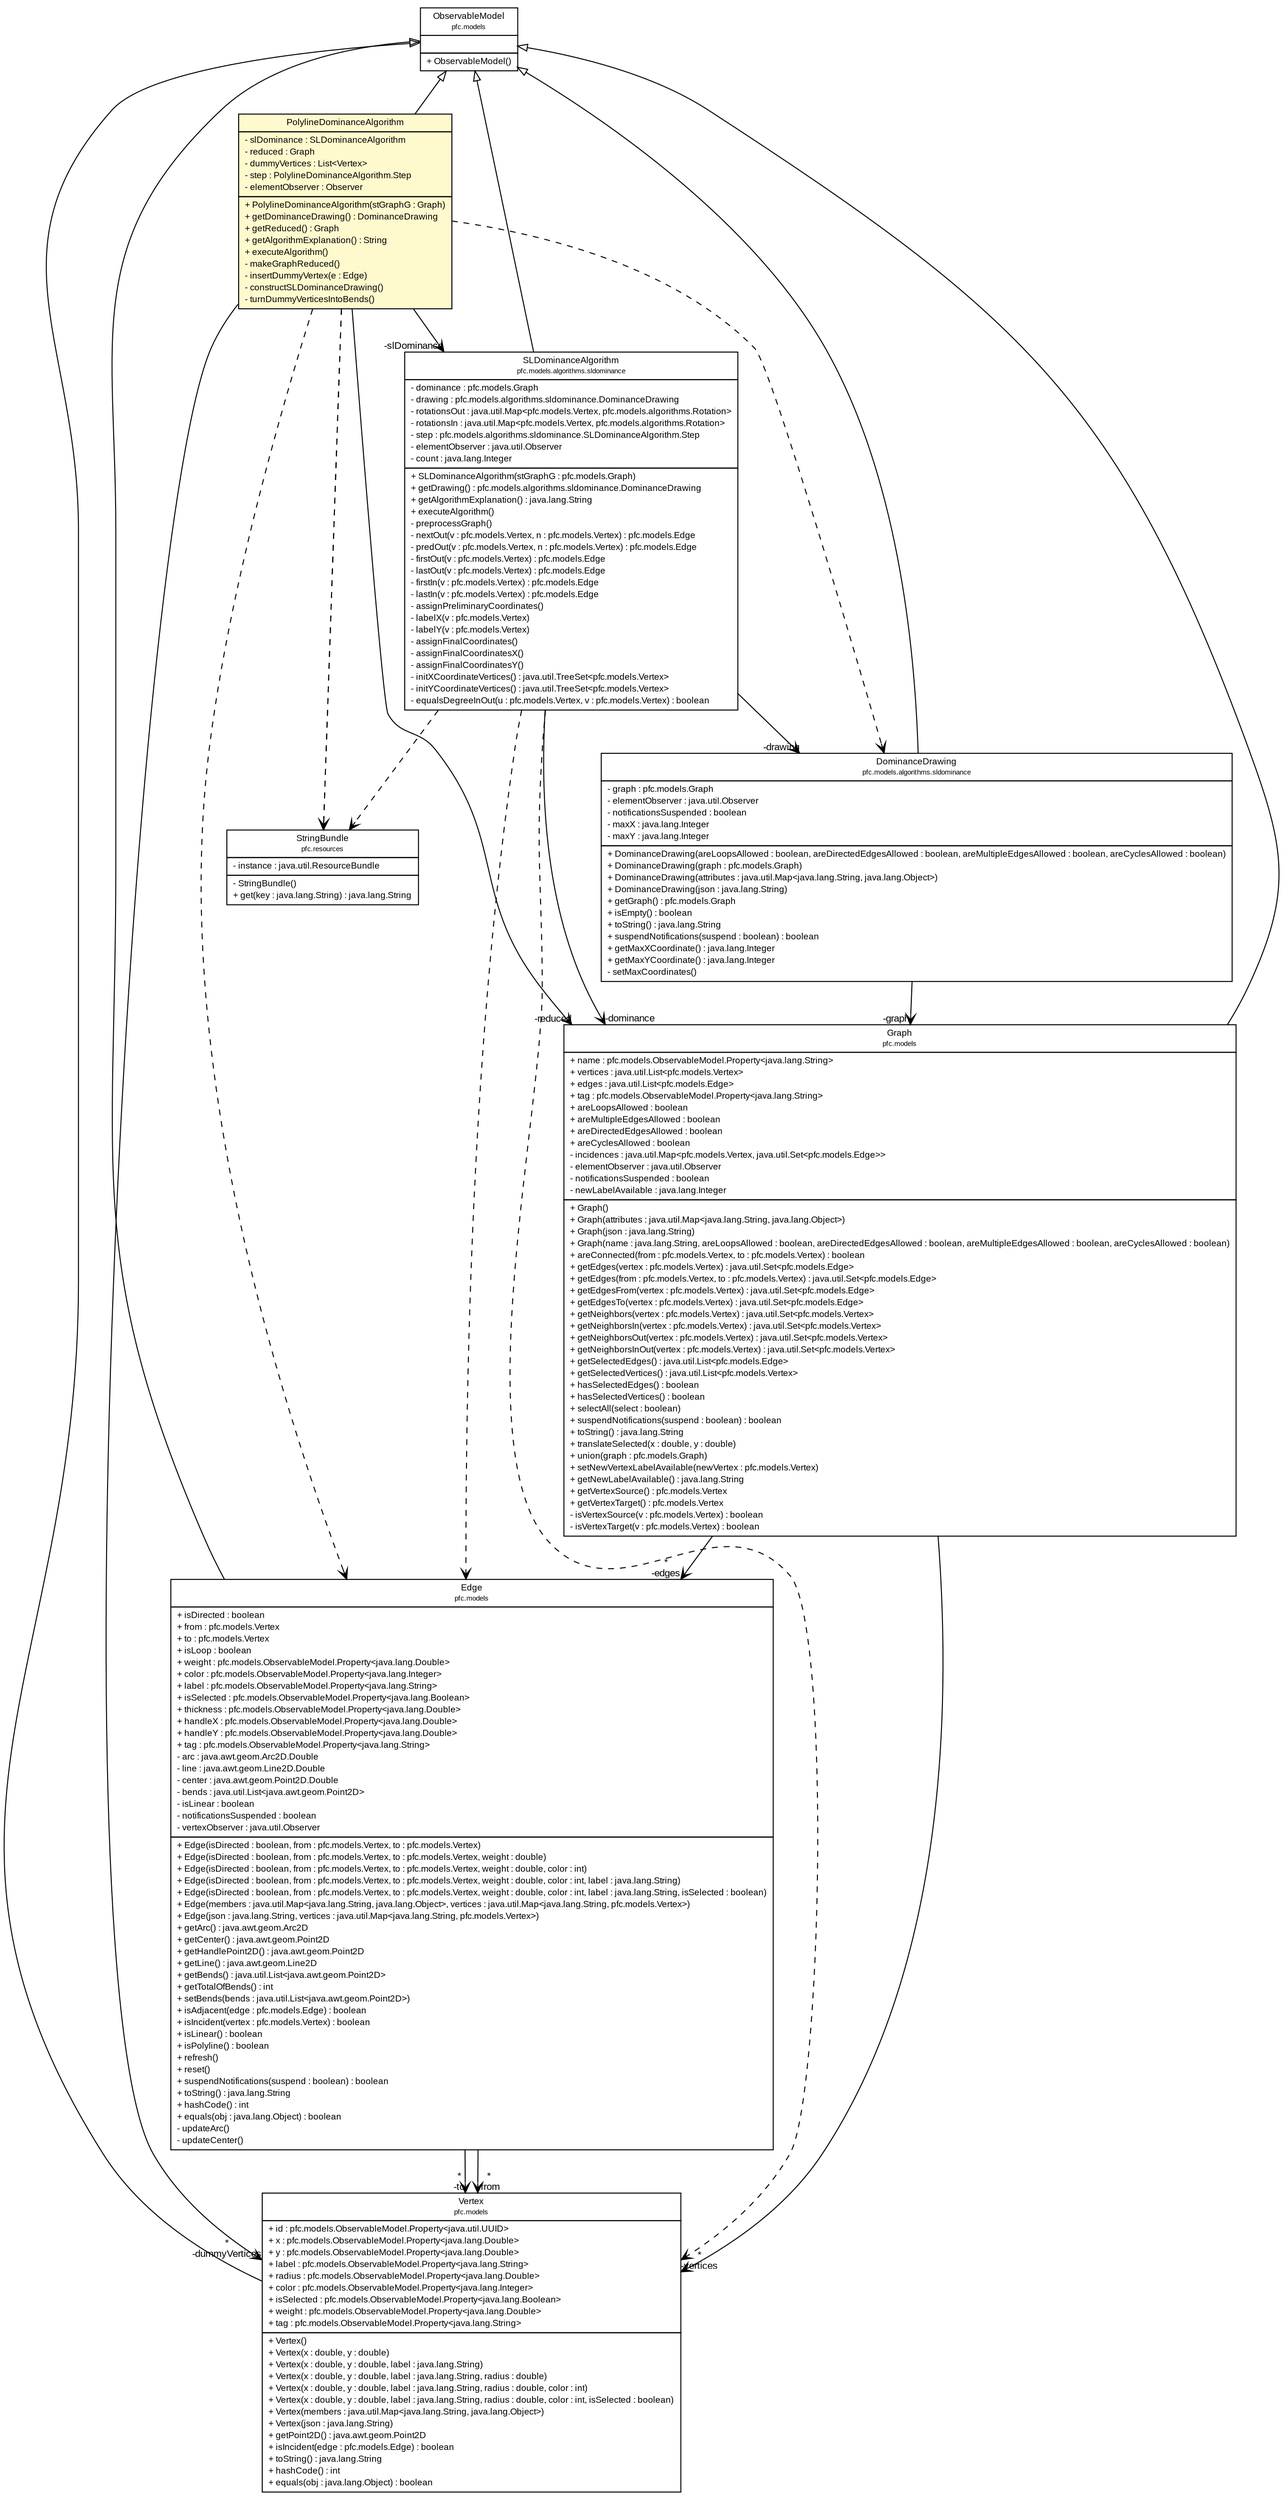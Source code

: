#!/usr/local/bin/dot
#
# Class diagram 
# Generated by UMLGraph version R5_6 (http://www.umlgraph.org/)
#

digraph G {
	edge [fontname="arial",fontsize=10,labelfontname="arial",labelfontsize=10];
	node [fontname="arial",fontsize=10,shape=plaintext];
	nodesep=0.25;
	ranksep=0.5;
	// pfc.models.Vertex
	c12594 [label=<<table title="pfc.models.Vertex" border="0" cellborder="1" cellspacing="0" cellpadding="2" port="p" href="../../Vertex.html">
		<tr><td><table border="0" cellspacing="0" cellpadding="1">
<tr><td align="center" balign="center"> Vertex </td></tr>
<tr><td align="center" balign="center"><font point-size="7.0"> pfc.models </font></td></tr>
		</table></td></tr>
		<tr><td><table border="0" cellspacing="0" cellpadding="1">
<tr><td align="left" balign="left"> + id : pfc.models.ObservableModel.Property&lt;java.util.UUID&gt; </td></tr>
<tr><td align="left" balign="left"> + x : pfc.models.ObservableModel.Property&lt;java.lang.Double&gt; </td></tr>
<tr><td align="left" balign="left"> + y : pfc.models.ObservableModel.Property&lt;java.lang.Double&gt; </td></tr>
<tr><td align="left" balign="left"> + label : pfc.models.ObservableModel.Property&lt;java.lang.String&gt; </td></tr>
<tr><td align="left" balign="left"> + radius : pfc.models.ObservableModel.Property&lt;java.lang.Double&gt; </td></tr>
<tr><td align="left" balign="left"> + color : pfc.models.ObservableModel.Property&lt;java.lang.Integer&gt; </td></tr>
<tr><td align="left" balign="left"> + isSelected : pfc.models.ObservableModel.Property&lt;java.lang.Boolean&gt; </td></tr>
<tr><td align="left" balign="left"> + weight : pfc.models.ObservableModel.Property&lt;java.lang.Double&gt; </td></tr>
<tr><td align="left" balign="left"> + tag : pfc.models.ObservableModel.Property&lt;java.lang.String&gt; </td></tr>
		</table></td></tr>
		<tr><td><table border="0" cellspacing="0" cellpadding="1">
<tr><td align="left" balign="left"> + Vertex() </td></tr>
<tr><td align="left" balign="left"> + Vertex(x : double, y : double) </td></tr>
<tr><td align="left" balign="left"> + Vertex(x : double, y : double, label : java.lang.String) </td></tr>
<tr><td align="left" balign="left"> + Vertex(x : double, y : double, label : java.lang.String, radius : double) </td></tr>
<tr><td align="left" balign="left"> + Vertex(x : double, y : double, label : java.lang.String, radius : double, color : int) </td></tr>
<tr><td align="left" balign="left"> + Vertex(x : double, y : double, label : java.lang.String, radius : double, color : int, isSelected : boolean) </td></tr>
<tr><td align="left" balign="left"> + Vertex(members : java.util.Map&lt;java.lang.String, java.lang.Object&gt;) </td></tr>
<tr><td align="left" balign="left"> + Vertex(json : java.lang.String) </td></tr>
<tr><td align="left" balign="left"> + getPoint2D() : java.awt.geom.Point2D </td></tr>
<tr><td align="left" balign="left"> + isIncident(edge : pfc.models.Edge) : boolean </td></tr>
<tr><td align="left" balign="left"> + toString() : java.lang.String </td></tr>
<tr><td align="left" balign="left"> + hashCode() : int </td></tr>
<tr><td align="left" balign="left"> + equals(obj : java.lang.Object) : boolean </td></tr>
		</table></td></tr>
		</table>>, URL="../../Vertex.html", fontname="arial", fontcolor="black", fontsize=9.0];
	// pfc.models.ObservableModel
	c12595 [label=<<table title="pfc.models.ObservableModel" border="0" cellborder="1" cellspacing="0" cellpadding="2" port="p" href="../../ObservableModel.html">
		<tr><td><table border="0" cellspacing="0" cellpadding="1">
<tr><td align="center" balign="center"> ObservableModel </td></tr>
<tr><td align="center" balign="center"><font point-size="7.0"> pfc.models </font></td></tr>
		</table></td></tr>
		<tr><td><table border="0" cellspacing="0" cellpadding="1">
<tr><td align="left" balign="left">  </td></tr>
		</table></td></tr>
		<tr><td><table border="0" cellspacing="0" cellpadding="1">
<tr><td align="left" balign="left"> + ObservableModel() </td></tr>
		</table></td></tr>
		</table>>, URL="../../ObservableModel.html", fontname="arial", fontcolor="black", fontsize=9.0];
	// pfc.models.Graph
	c12598 [label=<<table title="pfc.models.Graph" border="0" cellborder="1" cellspacing="0" cellpadding="2" port="p" href="../../Graph.html">
		<tr><td><table border="0" cellspacing="0" cellpadding="1">
<tr><td align="center" balign="center"> Graph </td></tr>
<tr><td align="center" balign="center"><font point-size="7.0"> pfc.models </font></td></tr>
		</table></td></tr>
		<tr><td><table border="0" cellspacing="0" cellpadding="1">
<tr><td align="left" balign="left"> + name : pfc.models.ObservableModel.Property&lt;java.lang.String&gt; </td></tr>
<tr><td align="left" balign="left"> + vertices : java.util.List&lt;pfc.models.Vertex&gt; </td></tr>
<tr><td align="left" balign="left"> + edges : java.util.List&lt;pfc.models.Edge&gt; </td></tr>
<tr><td align="left" balign="left"> + tag : pfc.models.ObservableModel.Property&lt;java.lang.String&gt; </td></tr>
<tr><td align="left" balign="left"> + areLoopsAllowed : boolean </td></tr>
<tr><td align="left" balign="left"> + areMultipleEdgesAllowed : boolean </td></tr>
<tr><td align="left" balign="left"> + areDirectedEdgesAllowed : boolean </td></tr>
<tr><td align="left" balign="left"> + areCyclesAllowed : boolean </td></tr>
<tr><td align="left" balign="left"> - incidences : java.util.Map&lt;pfc.models.Vertex, java.util.Set&lt;pfc.models.Edge&gt;&gt; </td></tr>
<tr><td align="left" balign="left"> - elementObserver : java.util.Observer </td></tr>
<tr><td align="left" balign="left"> - notificationsSuspended : boolean </td></tr>
<tr><td align="left" balign="left"> - newLabelAvailable : java.lang.Integer </td></tr>
		</table></td></tr>
		<tr><td><table border="0" cellspacing="0" cellpadding="1">
<tr><td align="left" balign="left"> + Graph() </td></tr>
<tr><td align="left" balign="left"> + Graph(attributes : java.util.Map&lt;java.lang.String, java.lang.Object&gt;) </td></tr>
<tr><td align="left" balign="left"> + Graph(json : java.lang.String) </td></tr>
<tr><td align="left" balign="left"> + Graph(name : java.lang.String, areLoopsAllowed : boolean, areDirectedEdgesAllowed : boolean, areMultipleEdgesAllowed : boolean, areCyclesAllowed : boolean) </td></tr>
<tr><td align="left" balign="left"> + areConnected(from : pfc.models.Vertex, to : pfc.models.Vertex) : boolean </td></tr>
<tr><td align="left" balign="left"> + getEdges(vertex : pfc.models.Vertex) : java.util.Set&lt;pfc.models.Edge&gt; </td></tr>
<tr><td align="left" balign="left"> + getEdges(from : pfc.models.Vertex, to : pfc.models.Vertex) : java.util.Set&lt;pfc.models.Edge&gt; </td></tr>
<tr><td align="left" balign="left"> + getEdgesFrom(vertex : pfc.models.Vertex) : java.util.Set&lt;pfc.models.Edge&gt; </td></tr>
<tr><td align="left" balign="left"> + getEdgesTo(vertex : pfc.models.Vertex) : java.util.Set&lt;pfc.models.Edge&gt; </td></tr>
<tr><td align="left" balign="left"> + getNeighbors(vertex : pfc.models.Vertex) : java.util.Set&lt;pfc.models.Vertex&gt; </td></tr>
<tr><td align="left" balign="left"> + getNeighborsIn(vertex : pfc.models.Vertex) : java.util.Set&lt;pfc.models.Vertex&gt; </td></tr>
<tr><td align="left" balign="left"> + getNeighborsOut(vertex : pfc.models.Vertex) : java.util.Set&lt;pfc.models.Vertex&gt; </td></tr>
<tr><td align="left" balign="left"> + getNeighborsInOut(vertex : pfc.models.Vertex) : java.util.Set&lt;pfc.models.Vertex&gt; </td></tr>
<tr><td align="left" balign="left"> + getSelectedEdges() : java.util.List&lt;pfc.models.Edge&gt; </td></tr>
<tr><td align="left" balign="left"> + getSelectedVertices() : java.util.List&lt;pfc.models.Vertex&gt; </td></tr>
<tr><td align="left" balign="left"> + hasSelectedEdges() : boolean </td></tr>
<tr><td align="left" balign="left"> + hasSelectedVertices() : boolean </td></tr>
<tr><td align="left" balign="left"> + selectAll(select : boolean) </td></tr>
<tr><td align="left" balign="left"> + suspendNotifications(suspend : boolean) : boolean </td></tr>
<tr><td align="left" balign="left"> + toString() : java.lang.String </td></tr>
<tr><td align="left" balign="left"> + translateSelected(x : double, y : double) </td></tr>
<tr><td align="left" balign="left"> + union(graph : pfc.models.Graph) </td></tr>
<tr><td align="left" balign="left"> + setNewVertexLabelAvailable(newVertex : pfc.models.Vertex) </td></tr>
<tr><td align="left" balign="left"> + getNewLabelAvailable() : java.lang.String </td></tr>
<tr><td align="left" balign="left"> + getVertexSource() : pfc.models.Vertex </td></tr>
<tr><td align="left" balign="left"> + getVertexTarget() : pfc.models.Vertex </td></tr>
<tr><td align="left" balign="left"> - isVertexSource(v : pfc.models.Vertex) : boolean </td></tr>
<tr><td align="left" balign="left"> - isVertexTarget(v : pfc.models.Vertex) : boolean </td></tr>
		</table></td></tr>
		</table>>, URL="../../Graph.html", fontname="arial", fontcolor="black", fontsize=9.0];
	// pfc.models.Edge
	c12599 [label=<<table title="pfc.models.Edge" border="0" cellborder="1" cellspacing="0" cellpadding="2" port="p" href="../../Edge.html">
		<tr><td><table border="0" cellspacing="0" cellpadding="1">
<tr><td align="center" balign="center"> Edge </td></tr>
<tr><td align="center" balign="center"><font point-size="7.0"> pfc.models </font></td></tr>
		</table></td></tr>
		<tr><td><table border="0" cellspacing="0" cellpadding="1">
<tr><td align="left" balign="left"> + isDirected : boolean </td></tr>
<tr><td align="left" balign="left"> + from : pfc.models.Vertex </td></tr>
<tr><td align="left" balign="left"> + to : pfc.models.Vertex </td></tr>
<tr><td align="left" balign="left"> + isLoop : boolean </td></tr>
<tr><td align="left" balign="left"> + weight : pfc.models.ObservableModel.Property&lt;java.lang.Double&gt; </td></tr>
<tr><td align="left" balign="left"> + color : pfc.models.ObservableModel.Property&lt;java.lang.Integer&gt; </td></tr>
<tr><td align="left" balign="left"> + label : pfc.models.ObservableModel.Property&lt;java.lang.String&gt; </td></tr>
<tr><td align="left" balign="left"> + isSelected : pfc.models.ObservableModel.Property&lt;java.lang.Boolean&gt; </td></tr>
<tr><td align="left" balign="left"> + thickness : pfc.models.ObservableModel.Property&lt;java.lang.Double&gt; </td></tr>
<tr><td align="left" balign="left"> + handleX : pfc.models.ObservableModel.Property&lt;java.lang.Double&gt; </td></tr>
<tr><td align="left" balign="left"> + handleY : pfc.models.ObservableModel.Property&lt;java.lang.Double&gt; </td></tr>
<tr><td align="left" balign="left"> + tag : pfc.models.ObservableModel.Property&lt;java.lang.String&gt; </td></tr>
<tr><td align="left" balign="left"> - arc : java.awt.geom.Arc2D.Double </td></tr>
<tr><td align="left" balign="left"> - line : java.awt.geom.Line2D.Double </td></tr>
<tr><td align="left" balign="left"> - center : java.awt.geom.Point2D.Double </td></tr>
<tr><td align="left" balign="left"> - bends : java.util.List&lt;java.awt.geom.Point2D&gt; </td></tr>
<tr><td align="left" balign="left"> - isLinear : boolean </td></tr>
<tr><td align="left" balign="left"> - notificationsSuspended : boolean </td></tr>
<tr><td align="left" balign="left"> - vertexObserver : java.util.Observer </td></tr>
		</table></td></tr>
		<tr><td><table border="0" cellspacing="0" cellpadding="1">
<tr><td align="left" balign="left"> + Edge(isDirected : boolean, from : pfc.models.Vertex, to : pfc.models.Vertex) </td></tr>
<tr><td align="left" balign="left"> + Edge(isDirected : boolean, from : pfc.models.Vertex, to : pfc.models.Vertex, weight : double) </td></tr>
<tr><td align="left" balign="left"> + Edge(isDirected : boolean, from : pfc.models.Vertex, to : pfc.models.Vertex, weight : double, color : int) </td></tr>
<tr><td align="left" balign="left"> + Edge(isDirected : boolean, from : pfc.models.Vertex, to : pfc.models.Vertex, weight : double, color : int, label : java.lang.String) </td></tr>
<tr><td align="left" balign="left"> + Edge(isDirected : boolean, from : pfc.models.Vertex, to : pfc.models.Vertex, weight : double, color : int, label : java.lang.String, isSelected : boolean) </td></tr>
<tr><td align="left" balign="left"> + Edge(members : java.util.Map&lt;java.lang.String, java.lang.Object&gt;, vertices : java.util.Map&lt;java.lang.String, pfc.models.Vertex&gt;) </td></tr>
<tr><td align="left" balign="left"> + Edge(json : java.lang.String, vertices : java.util.Map&lt;java.lang.String, pfc.models.Vertex&gt;) </td></tr>
<tr><td align="left" balign="left"> + getArc() : java.awt.geom.Arc2D </td></tr>
<tr><td align="left" balign="left"> + getCenter() : java.awt.geom.Point2D </td></tr>
<tr><td align="left" balign="left"> + getHandlePoint2D() : java.awt.geom.Point2D </td></tr>
<tr><td align="left" balign="left"> + getLine() : java.awt.geom.Line2D </td></tr>
<tr><td align="left" balign="left"> + getBends() : java.util.List&lt;java.awt.geom.Point2D&gt; </td></tr>
<tr><td align="left" balign="left"> + getTotalOfBends() : int </td></tr>
<tr><td align="left" balign="left"> + setBends(bends : java.util.List&lt;java.awt.geom.Point2D&gt;) </td></tr>
<tr><td align="left" balign="left"> + isAdjacent(edge : pfc.models.Edge) : boolean </td></tr>
<tr><td align="left" balign="left"> + isIncident(vertex : pfc.models.Vertex) : boolean </td></tr>
<tr><td align="left" balign="left"> + isLinear() : boolean </td></tr>
<tr><td align="left" balign="left"> + isPolyline() : boolean </td></tr>
<tr><td align="left" balign="left"> + refresh() </td></tr>
<tr><td align="left" balign="left"> + reset() </td></tr>
<tr><td align="left" balign="left"> + suspendNotifications(suspend : boolean) : boolean </td></tr>
<tr><td align="left" balign="left"> + toString() : java.lang.String </td></tr>
<tr><td align="left" balign="left"> + hashCode() : int </td></tr>
<tr><td align="left" balign="left"> + equals(obj : java.lang.Object) : boolean </td></tr>
<tr><td align="left" balign="left"> - updateArc() </td></tr>
<tr><td align="left" balign="left"> - updateCenter() </td></tr>
		</table></td></tr>
		</table>>, URL="../../Edge.html", fontname="arial", fontcolor="black", fontsize=9.0];
	// pfc.models.algorithms.polylinedominance.PolylineDominanceAlgorithm
	c12617 [label=<<table title="pfc.models.algorithms.polylinedominance.PolylineDominanceAlgorithm" border="0" cellborder="1" cellspacing="0" cellpadding="2" port="p" bgcolor="lemonChiffon" href="./PolylineDominanceAlgorithm.html">
		<tr><td><table border="0" cellspacing="0" cellpadding="1">
<tr><td align="center" balign="center"> PolylineDominanceAlgorithm </td></tr>
		</table></td></tr>
		<tr><td><table border="0" cellspacing="0" cellpadding="1">
<tr><td align="left" balign="left"> - slDominance : SLDominanceAlgorithm </td></tr>
<tr><td align="left" balign="left"> - reduced : Graph </td></tr>
<tr><td align="left" balign="left"> - dummyVertices : List&lt;Vertex&gt; </td></tr>
<tr><td align="left" balign="left"> - step : PolylineDominanceAlgorithm.Step </td></tr>
<tr><td align="left" balign="left"> - elementObserver : Observer </td></tr>
		</table></td></tr>
		<tr><td><table border="0" cellspacing="0" cellpadding="1">
<tr><td align="left" balign="left"> + PolylineDominanceAlgorithm(stGraphG : Graph) </td></tr>
<tr><td align="left" balign="left"> + getDominanceDrawing() : DominanceDrawing </td></tr>
<tr><td align="left" balign="left"> + getReduced() : Graph </td></tr>
<tr><td align="left" balign="left"> + getAlgorithmExplanation() : String </td></tr>
<tr><td align="left" balign="left"> + executeAlgorithm() </td></tr>
<tr><td align="left" balign="left"> - makeGraphReduced() </td></tr>
<tr><td align="left" balign="left"> - insertDummyVertex(e : Edge) </td></tr>
<tr><td align="left" balign="left"> - constructSLDominanceDrawing() </td></tr>
<tr><td align="left" balign="left"> - turnDummyVerticesIntoBends() </td></tr>
		</table></td></tr>
		</table>>, URL="./PolylineDominanceAlgorithm.html", fontname="arial", fontcolor="black", fontsize=9.0];
	// pfc.models.algorithms.sldominance.SLDominanceAlgorithm
	c12620 [label=<<table title="pfc.models.algorithms.sldominance.SLDominanceAlgorithm" border="0" cellborder="1" cellspacing="0" cellpadding="2" port="p" href="../sldominance/SLDominanceAlgorithm.html">
		<tr><td><table border="0" cellspacing="0" cellpadding="1">
<tr><td align="center" balign="center"> SLDominanceAlgorithm </td></tr>
<tr><td align="center" balign="center"><font point-size="7.0"> pfc.models.algorithms.sldominance </font></td></tr>
		</table></td></tr>
		<tr><td><table border="0" cellspacing="0" cellpadding="1">
<tr><td align="left" balign="left"> - dominance : pfc.models.Graph </td></tr>
<tr><td align="left" balign="left"> - drawing : pfc.models.algorithms.sldominance.DominanceDrawing </td></tr>
<tr><td align="left" balign="left"> - rotationsOut : java.util.Map&lt;pfc.models.Vertex, pfc.models.algorithms.Rotation&gt; </td></tr>
<tr><td align="left" balign="left"> - rotationsIn : java.util.Map&lt;pfc.models.Vertex, pfc.models.algorithms.Rotation&gt; </td></tr>
<tr><td align="left" balign="left"> - step : pfc.models.algorithms.sldominance.SLDominanceAlgorithm.Step </td></tr>
<tr><td align="left" balign="left"> - elementObserver : java.util.Observer </td></tr>
<tr><td align="left" balign="left"> - count : java.lang.Integer </td></tr>
		</table></td></tr>
		<tr><td><table border="0" cellspacing="0" cellpadding="1">
<tr><td align="left" balign="left"> + SLDominanceAlgorithm(stGraphG : pfc.models.Graph) </td></tr>
<tr><td align="left" balign="left"> + getDrawing() : pfc.models.algorithms.sldominance.DominanceDrawing </td></tr>
<tr><td align="left" balign="left"> + getAlgorithmExplanation() : java.lang.String </td></tr>
<tr><td align="left" balign="left"> + executeAlgorithm() </td></tr>
<tr><td align="left" balign="left"> - preprocessGraph() </td></tr>
<tr><td align="left" balign="left"> - nextOut(v : pfc.models.Vertex, n : pfc.models.Vertex) : pfc.models.Edge </td></tr>
<tr><td align="left" balign="left"> - predOut(v : pfc.models.Vertex, n : pfc.models.Vertex) : pfc.models.Edge </td></tr>
<tr><td align="left" balign="left"> - firstOut(v : pfc.models.Vertex) : pfc.models.Edge </td></tr>
<tr><td align="left" balign="left"> - lastOut(v : pfc.models.Vertex) : pfc.models.Edge </td></tr>
<tr><td align="left" balign="left"> - firstIn(v : pfc.models.Vertex) : pfc.models.Edge </td></tr>
<tr><td align="left" balign="left"> - lastIn(v : pfc.models.Vertex) : pfc.models.Edge </td></tr>
<tr><td align="left" balign="left"> - assignPreliminaryCoordinates() </td></tr>
<tr><td align="left" balign="left"> - labelX(v : pfc.models.Vertex) </td></tr>
<tr><td align="left" balign="left"> - labelY(v : pfc.models.Vertex) </td></tr>
<tr><td align="left" balign="left"> - assignFinalCoordinates() </td></tr>
<tr><td align="left" balign="left"> - assignFinalCoordinatesX() </td></tr>
<tr><td align="left" balign="left"> - assignFinalCoordinatesY() </td></tr>
<tr><td align="left" balign="left"> - initXCoordinateVertices() : java.util.TreeSet&lt;pfc.models.Vertex&gt; </td></tr>
<tr><td align="left" balign="left"> - initYCoordinateVertices() : java.util.TreeSet&lt;pfc.models.Vertex&gt; </td></tr>
<tr><td align="left" balign="left"> - equalsDegreeInOut(u : pfc.models.Vertex, v : pfc.models.Vertex) : boolean </td></tr>
		</table></td></tr>
		</table>>, URL="../sldominance/SLDominanceAlgorithm.html", fontname="arial", fontcolor="black", fontsize=9.0];
	// pfc.models.algorithms.sldominance.DominanceDrawing
	c12622 [label=<<table title="pfc.models.algorithms.sldominance.DominanceDrawing" border="0" cellborder="1" cellspacing="0" cellpadding="2" port="p" href="../sldominance/DominanceDrawing.html">
		<tr><td><table border="0" cellspacing="0" cellpadding="1">
<tr><td align="center" balign="center"> DominanceDrawing </td></tr>
<tr><td align="center" balign="center"><font point-size="7.0"> pfc.models.algorithms.sldominance </font></td></tr>
		</table></td></tr>
		<tr><td><table border="0" cellspacing="0" cellpadding="1">
<tr><td align="left" balign="left"> - graph : pfc.models.Graph </td></tr>
<tr><td align="left" balign="left"> - elementObserver : java.util.Observer </td></tr>
<tr><td align="left" balign="left"> - notificationsSuspended : boolean </td></tr>
<tr><td align="left" balign="left"> - maxX : java.lang.Integer </td></tr>
<tr><td align="left" balign="left"> - maxY : java.lang.Integer </td></tr>
		</table></td></tr>
		<tr><td><table border="0" cellspacing="0" cellpadding="1">
<tr><td align="left" balign="left"> + DominanceDrawing(areLoopsAllowed : boolean, areDirectedEdgesAllowed : boolean, areMultipleEdgesAllowed : boolean, areCyclesAllowed : boolean) </td></tr>
<tr><td align="left" balign="left"> + DominanceDrawing(graph : pfc.models.Graph) </td></tr>
<tr><td align="left" balign="left"> + DominanceDrawing(attributes : java.util.Map&lt;java.lang.String, java.lang.Object&gt;) </td></tr>
<tr><td align="left" balign="left"> + DominanceDrawing(json : java.lang.String) </td></tr>
<tr><td align="left" balign="left"> + getGraph() : pfc.models.Graph </td></tr>
<tr><td align="left" balign="left"> + isEmpty() : boolean </td></tr>
<tr><td align="left" balign="left"> + toString() : java.lang.String </td></tr>
<tr><td align="left" balign="left"> + suspendNotifications(suspend : boolean) : boolean </td></tr>
<tr><td align="left" balign="left"> + getMaxXCoordinate() : java.lang.Integer </td></tr>
<tr><td align="left" balign="left"> + getMaxYCoordinate() : java.lang.Integer </td></tr>
<tr><td align="left" balign="left"> - setMaxCoordinates() </td></tr>
		</table></td></tr>
		</table>>, URL="../sldominance/DominanceDrawing.html", fontname="arial", fontcolor="black", fontsize=9.0];
	// pfc.resources.StringBundle
	c12631 [label=<<table title="pfc.resources.StringBundle" border="0" cellborder="1" cellspacing="0" cellpadding="2" port="p" href="../../../resources/StringBundle.html">
		<tr><td><table border="0" cellspacing="0" cellpadding="1">
<tr><td align="center" balign="center"> StringBundle </td></tr>
<tr><td align="center" balign="center"><font point-size="7.0"> pfc.resources </font></td></tr>
		</table></td></tr>
		<tr><td><table border="0" cellspacing="0" cellpadding="1">
<tr><td align="left" balign="left"> - instance : java.util.ResourceBundle </td></tr>
		</table></td></tr>
		<tr><td><table border="0" cellspacing="0" cellpadding="1">
<tr><td align="left" balign="left"> - StringBundle() </td></tr>
<tr><td align="left" balign="left"> + get(key : java.lang.String) : java.lang.String </td></tr>
		</table></td></tr>
		</table>>, URL="../../../resources/StringBundle.html", fontname="arial", fontcolor="black", fontsize=9.0];
	//pfc.models.Vertex extends pfc.models.ObservableModel
	c12595:p -> c12594:p [dir=back,arrowtail=empty];
	//pfc.models.Graph extends pfc.models.ObservableModel
	c12595:p -> c12598:p [dir=back,arrowtail=empty];
	// pfc.models.Graph NAVASSOC pfc.models.Vertex
	c12598:p -> c12594:p [taillabel="", label="", headlabel="*\n-vertices", fontname="arial", fontcolor="black", fontsize=10.0, color="black", arrowhead=open];
	// pfc.models.Graph NAVASSOC pfc.models.Edge
	c12598:p -> c12599:p [taillabel="", label="", headlabel="*\n-edges", fontname="arial", fontcolor="black", fontsize=10.0, color="black", arrowhead=open];
	//pfc.models.Edge extends pfc.models.ObservableModel
	c12595:p -> c12599:p [dir=back,arrowtail=empty];
	// pfc.models.Edge NAVASSOC pfc.models.Vertex
	c12599:p -> c12594:p [taillabel="", label="", headlabel="*\n-to", fontname="arial", fontcolor="black", fontsize=10.0, color="black", arrowhead=open];
	// pfc.models.Edge NAVASSOC pfc.models.Vertex
	c12599:p -> c12594:p [taillabel="", label="", headlabel="*\n-from", fontname="arial", fontcolor="black", fontsize=10.0, color="black", arrowhead=open];
	//pfc.models.algorithms.polylinedominance.PolylineDominanceAlgorithm extends pfc.models.ObservableModel
	c12595:p -> c12617:p [dir=back,arrowtail=empty];
	// pfc.models.algorithms.polylinedominance.PolylineDominanceAlgorithm NAVASSOC pfc.models.algorithms.sldominance.SLDominanceAlgorithm
	c12617:p -> c12620:p [taillabel="", label="", headlabel="-slDominance", fontname="arial", fontcolor="black", fontsize=10.0, color="black", arrowhead=open];
	// pfc.models.algorithms.polylinedominance.PolylineDominanceAlgorithm NAVASSOC pfc.models.Graph
	c12617:p -> c12598:p [taillabel="", label="", headlabel="-reduced", fontname="arial", fontcolor="black", fontsize=10.0, color="black", arrowhead=open];
	// pfc.models.algorithms.polylinedominance.PolylineDominanceAlgorithm NAVASSOC pfc.models.Vertex
	c12617:p -> c12594:p [taillabel="", label="", headlabel="*\n-dummyVertices", fontname="arial", fontcolor="black", fontsize=10.0, color="black", arrowhead=open];
	// pfc.models.algorithms.polylinedominance.PolylineDominanceAlgorithm DEPEND pfc.models.Edge
	c12617:p -> c12599:p [taillabel="", label="", headlabel="", fontname="arial", fontcolor="black", fontsize=10.0, color="black", arrowhead=open, style=dashed];
	// pfc.models.algorithms.polylinedominance.PolylineDominanceAlgorithm DEPEND pfc.models.algorithms.sldominance.DominanceDrawing
	c12617:p -> c12622:p [taillabel="", label="", headlabel="", fontname="arial", fontcolor="black", fontsize=10.0, color="black", arrowhead=open, style=dashed];
	// pfc.models.algorithms.polylinedominance.PolylineDominanceAlgorithm DEPEND pfc.resources.StringBundle
	c12617:p -> c12631:p [taillabel="", label="", headlabel="", fontname="arial", fontcolor="black", fontsize=10.0, color="black", arrowhead=open, style=dashed];
	// pfc.models.algorithms.polylinedominance.PolylineDominanceAlgorithm DEPEND pfc.resources.StringBundle
	c12617:p -> c12631:p [taillabel="", label="", headlabel="", fontname="arial", fontcolor="black", fontsize=10.0, color="black", arrowhead=open, style=dashed];
	//pfc.models.algorithms.sldominance.SLDominanceAlgorithm extends pfc.models.ObservableModel
	c12595:p -> c12620:p [dir=back,arrowtail=empty];
	// pfc.models.algorithms.sldominance.SLDominanceAlgorithm NAVASSOC pfc.models.Graph
	c12620:p -> c12598:p [taillabel="", label="", headlabel="-dominance", fontname="arial", fontcolor="black", fontsize=10.0, color="black", arrowhead=open];
	// pfc.models.algorithms.sldominance.SLDominanceAlgorithm NAVASSOC pfc.models.algorithms.sldominance.DominanceDrawing
	c12620:p -> c12622:p [taillabel="", label="", headlabel="-drawing", fontname="arial", fontcolor="black", fontsize=10.0, color="black", arrowhead=open];
	// pfc.models.algorithms.sldominance.SLDominanceAlgorithm DEPEND pfc.models.Edge
	c12620:p -> c12599:p [taillabel="", label="", headlabel="", fontname="arial", fontcolor="black", fontsize=10.0, color="black", arrowhead=open, style=dashed];
	// pfc.models.algorithms.sldominance.SLDominanceAlgorithm DEPEND pfc.models.Vertex
	c12620:p -> c12594:p [taillabel="", label="", headlabel="", fontname="arial", fontcolor="black", fontsize=10.0, color="black", arrowhead=open, style=dashed];
	// pfc.models.algorithms.sldominance.SLDominanceAlgorithm DEPEND pfc.resources.StringBundle
	c12620:p -> c12631:p [taillabel="", label="", headlabel="", fontname="arial", fontcolor="black", fontsize=10.0, color="black", arrowhead=open, style=dashed];
	//pfc.models.algorithms.sldominance.DominanceDrawing extends pfc.models.ObservableModel
	c12595:p -> c12622:p [dir=back,arrowtail=empty];
	// pfc.models.algorithms.sldominance.DominanceDrawing NAVASSOC pfc.models.Graph
	c12622:p -> c12598:p [taillabel="", label="", headlabel="-graph", fontname="arial", fontcolor="black", fontsize=10.0, color="black", arrowhead=open];
}

